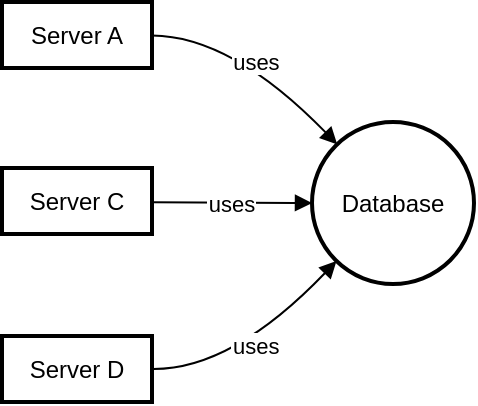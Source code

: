 <mxfile version="21.2.1" type="github">
  <diagram name="Page-1" id="QKq4AHpZra5xfbNQWS_R">
    <mxGraphModel>
      <root>
        <mxCell id="0" />
        <mxCell id="1" parent="0" />
        <mxCell id="2" value="Server A" style="whiteSpace=wrap;strokeWidth=2;" vertex="1" parent="1">
          <mxGeometry width="75" height="33" as="geometry" />
        </mxCell>
        <mxCell id="3" value="Database" style="ellipse;aspect=fixed;strokeWidth=2;whiteSpace=wrap;" vertex="1" parent="1">
          <mxGeometry x="155" y="60" width="81" height="81" as="geometry" />
        </mxCell>
        <mxCell id="4" value="Server C" style="whiteSpace=wrap;strokeWidth=2;" vertex="1" parent="1">
          <mxGeometry y="83" width="75" height="33" as="geometry" />
        </mxCell>
        <mxCell id="5" value="Server D" style="whiteSpace=wrap;strokeWidth=2;" vertex="1" parent="1">
          <mxGeometry y="167" width="75" height="33" as="geometry" />
        </mxCell>
        <mxCell id="6" value="uses" style="curved=1;startArrow=none;endArrow=block;exitX=0.999;exitY=0.506;entryX=0.023;entryY=-0.002;" edge="1" parent="1" source="2" target="3">
          <mxGeometry relative="1" as="geometry">
            <Array as="points">
              <mxPoint x="115" y="17" />
            </Array>
          </mxGeometry>
        </mxCell>
        <mxCell id="7" value="uses" style="curved=1;startArrow=none;endArrow=block;exitX=0.999;exitY=0.518;entryX=0.006;entryY=0.495;" edge="1" parent="1" source="4" target="3">
          <mxGeometry relative="1" as="geometry">
            <Array as="points" />
          </mxGeometry>
        </mxCell>
        <mxCell id="8" value="uses" style="curved=1;startArrow=none;endArrow=block;exitX=1.001;exitY=0.5;entryX=0.023;entryY=0.992;" edge="1" parent="1" source="5" target="3">
          <mxGeometry relative="1" as="geometry">
            <Array as="points">
              <mxPoint x="115" y="184" />
            </Array>
          </mxGeometry>
        </mxCell>
      </root>
    </mxGraphModel>
  </diagram>
</mxfile>
